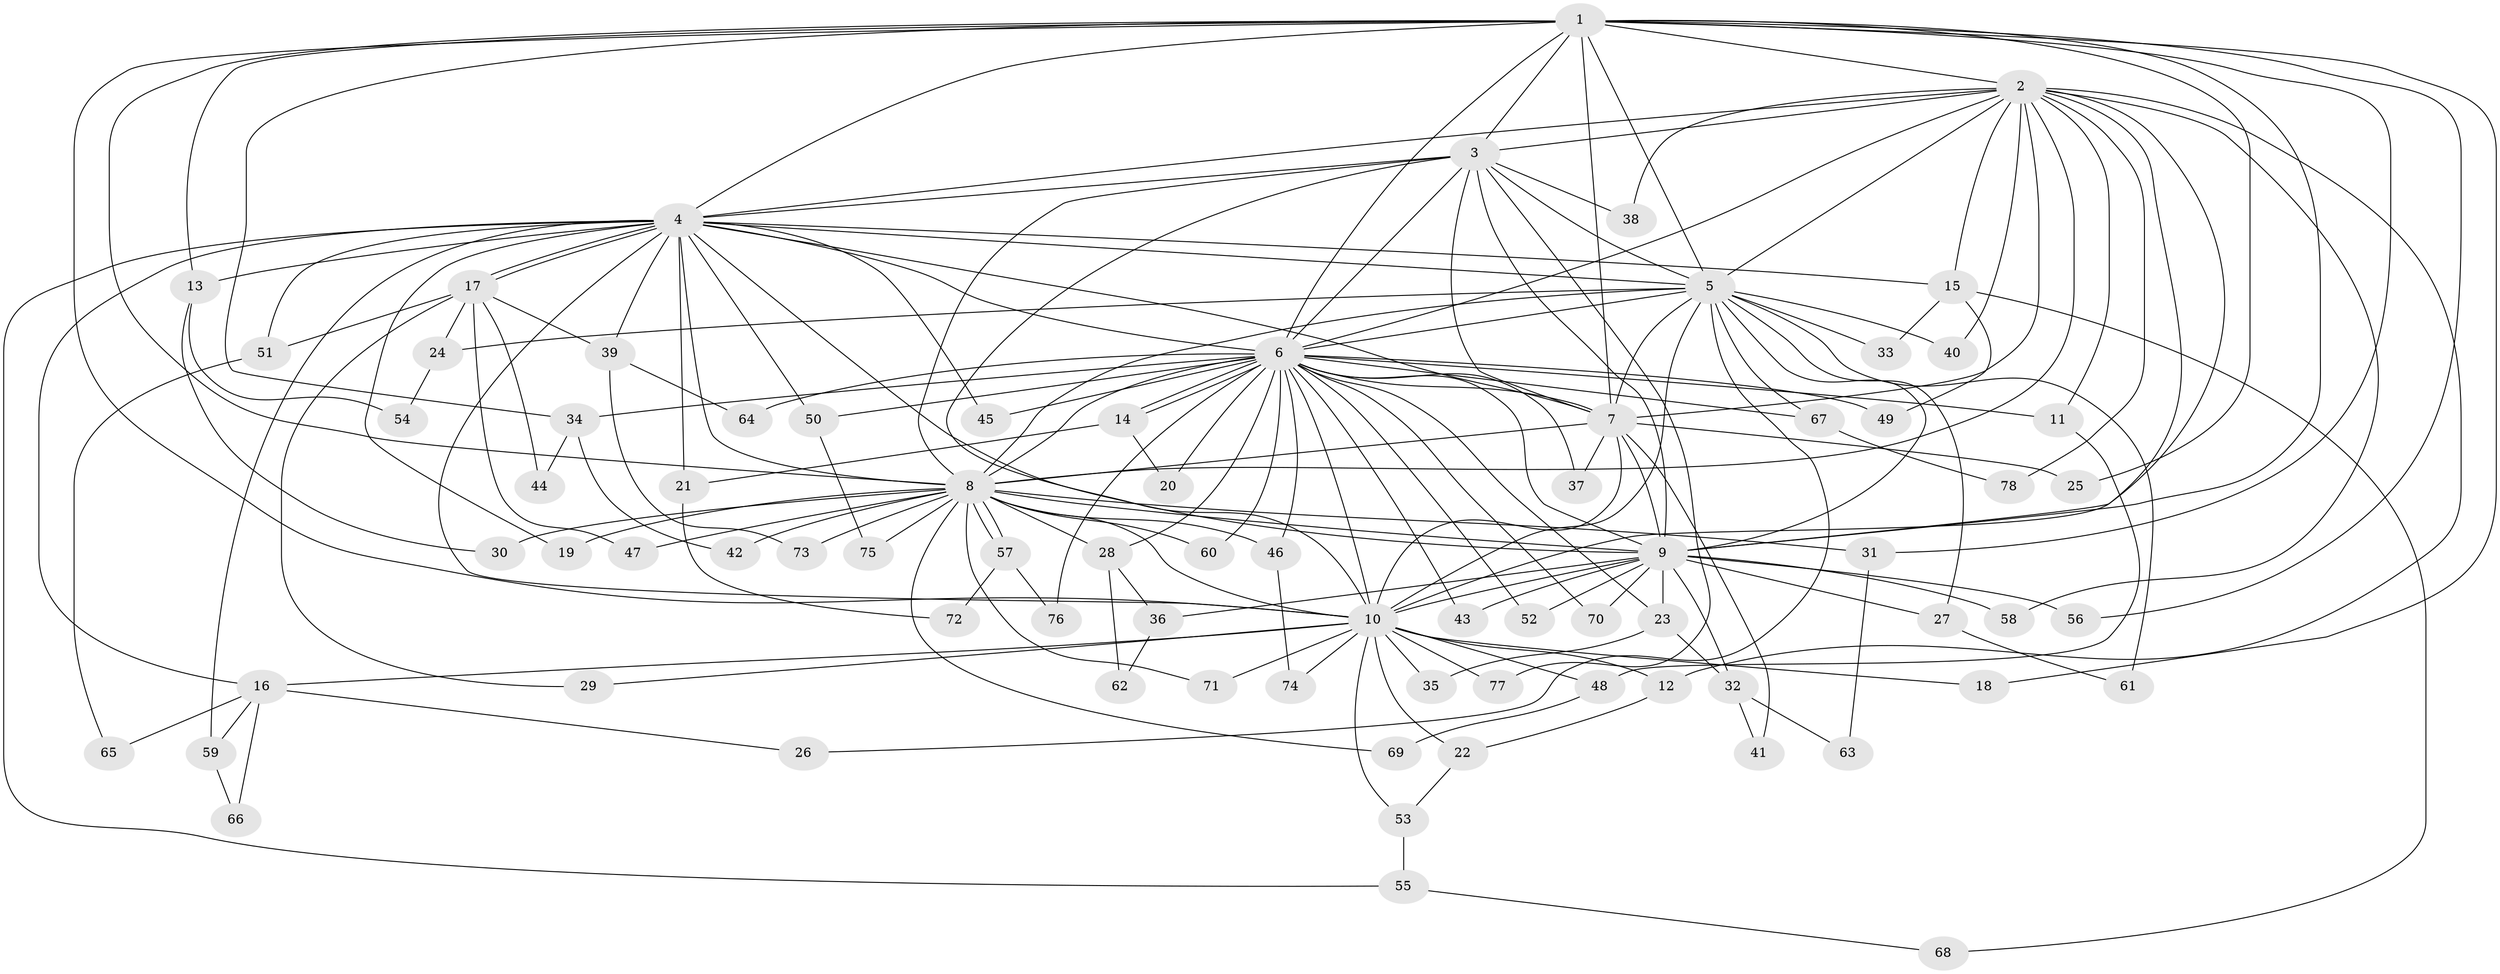 // coarse degree distribution, {3: 0.20833333333333334, 9: 0.08333333333333333, 4: 0.2916666666666667, 5: 0.041666666666666664, 2: 0.125, 15: 0.041666666666666664, 10: 0.08333333333333333, 6: 0.041666666666666664, 18: 0.041666666666666664, 13: 0.041666666666666664}
// Generated by graph-tools (version 1.1) at 2025/36/03/04/25 23:36:19]
// undirected, 78 vertices, 181 edges
graph export_dot {
  node [color=gray90,style=filled];
  1;
  2;
  3;
  4;
  5;
  6;
  7;
  8;
  9;
  10;
  11;
  12;
  13;
  14;
  15;
  16;
  17;
  18;
  19;
  20;
  21;
  22;
  23;
  24;
  25;
  26;
  27;
  28;
  29;
  30;
  31;
  32;
  33;
  34;
  35;
  36;
  37;
  38;
  39;
  40;
  41;
  42;
  43;
  44;
  45;
  46;
  47;
  48;
  49;
  50;
  51;
  52;
  53;
  54;
  55;
  56;
  57;
  58;
  59;
  60;
  61;
  62;
  63;
  64;
  65;
  66;
  67;
  68;
  69;
  70;
  71;
  72;
  73;
  74;
  75;
  76;
  77;
  78;
  1 -- 2;
  1 -- 3;
  1 -- 4;
  1 -- 5;
  1 -- 6;
  1 -- 7;
  1 -- 8;
  1 -- 9;
  1 -- 10;
  1 -- 13;
  1 -- 18;
  1 -- 25;
  1 -- 31;
  1 -- 34;
  1 -- 56;
  2 -- 3;
  2 -- 4;
  2 -- 5;
  2 -- 6;
  2 -- 7;
  2 -- 8;
  2 -- 9;
  2 -- 10;
  2 -- 11;
  2 -- 12;
  2 -- 15;
  2 -- 38;
  2 -- 40;
  2 -- 58;
  2 -- 78;
  3 -- 4;
  3 -- 5;
  3 -- 6;
  3 -- 7;
  3 -- 8;
  3 -- 9;
  3 -- 10;
  3 -- 38;
  3 -- 77;
  4 -- 5;
  4 -- 6;
  4 -- 7;
  4 -- 8;
  4 -- 9;
  4 -- 10;
  4 -- 13;
  4 -- 15;
  4 -- 16;
  4 -- 17;
  4 -- 17;
  4 -- 19;
  4 -- 21;
  4 -- 39;
  4 -- 45;
  4 -- 50;
  4 -- 51;
  4 -- 55;
  4 -- 59;
  5 -- 6;
  5 -- 7;
  5 -- 8;
  5 -- 9;
  5 -- 10;
  5 -- 24;
  5 -- 26;
  5 -- 27;
  5 -- 33;
  5 -- 40;
  5 -- 61;
  5 -- 67;
  6 -- 7;
  6 -- 8;
  6 -- 9;
  6 -- 10;
  6 -- 11;
  6 -- 14;
  6 -- 14;
  6 -- 20;
  6 -- 23;
  6 -- 28;
  6 -- 34;
  6 -- 37;
  6 -- 43;
  6 -- 45;
  6 -- 46;
  6 -- 49;
  6 -- 50;
  6 -- 52;
  6 -- 60;
  6 -- 64;
  6 -- 67;
  6 -- 70;
  6 -- 76;
  7 -- 8;
  7 -- 9;
  7 -- 10;
  7 -- 25;
  7 -- 37;
  7 -- 41;
  8 -- 9;
  8 -- 10;
  8 -- 19;
  8 -- 28;
  8 -- 30;
  8 -- 31;
  8 -- 42;
  8 -- 46;
  8 -- 47;
  8 -- 57;
  8 -- 57;
  8 -- 60;
  8 -- 69;
  8 -- 71;
  8 -- 73;
  8 -- 75;
  9 -- 10;
  9 -- 23;
  9 -- 27;
  9 -- 32;
  9 -- 36;
  9 -- 43;
  9 -- 52;
  9 -- 56;
  9 -- 58;
  9 -- 70;
  10 -- 12;
  10 -- 16;
  10 -- 18;
  10 -- 22;
  10 -- 29;
  10 -- 35;
  10 -- 48;
  10 -- 53;
  10 -- 71;
  10 -- 74;
  10 -- 77;
  11 -- 48;
  12 -- 22;
  13 -- 30;
  13 -- 54;
  14 -- 20;
  14 -- 21;
  15 -- 33;
  15 -- 49;
  15 -- 68;
  16 -- 26;
  16 -- 59;
  16 -- 65;
  16 -- 66;
  17 -- 24;
  17 -- 29;
  17 -- 39;
  17 -- 44;
  17 -- 47;
  17 -- 51;
  21 -- 72;
  22 -- 53;
  23 -- 32;
  23 -- 35;
  24 -- 54;
  27 -- 61;
  28 -- 36;
  28 -- 62;
  31 -- 63;
  32 -- 41;
  32 -- 63;
  34 -- 42;
  34 -- 44;
  36 -- 62;
  39 -- 64;
  39 -- 73;
  46 -- 74;
  48 -- 69;
  50 -- 75;
  51 -- 65;
  53 -- 55;
  55 -- 68;
  57 -- 72;
  57 -- 76;
  59 -- 66;
  67 -- 78;
}
